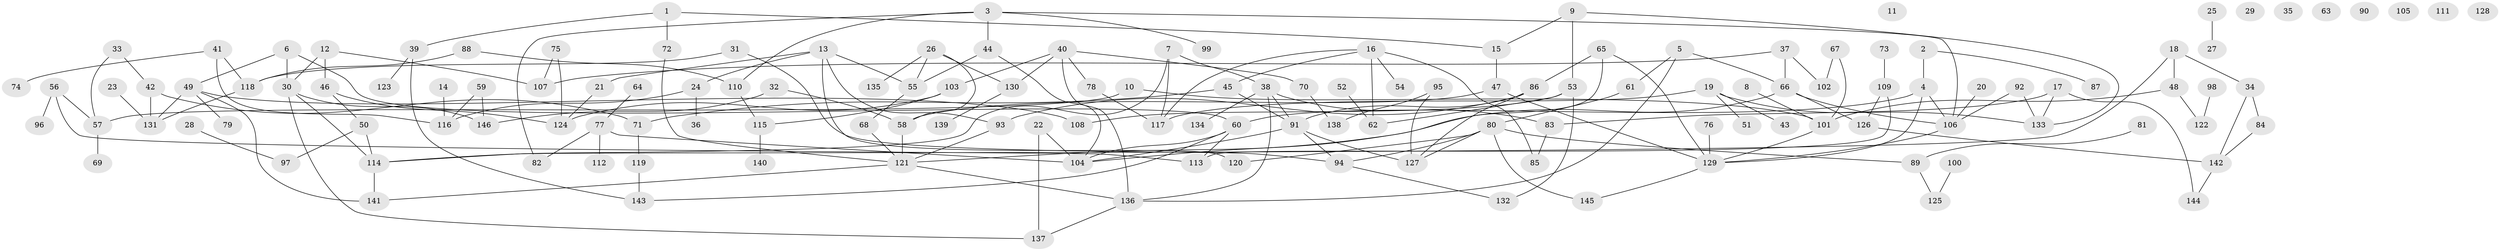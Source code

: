 // coarse degree distribution, {3: 0.23469387755102042, 1: 0.19387755102040816, 9: 0.02040816326530612, 7: 0.04081632653061224, 5: 0.08163265306122448, 6: 0.04081632653061224, 4: 0.12244897959183673, 2: 0.1836734693877551, 0: 0.08163265306122448}
// Generated by graph-tools (version 1.1) at 2025/23/03/03/25 07:23:24]
// undirected, 146 vertices, 192 edges
graph export_dot {
graph [start="1"]
  node [color=gray90,style=filled];
  1;
  2;
  3;
  4;
  5;
  6;
  7;
  8;
  9;
  10;
  11;
  12;
  13;
  14;
  15;
  16;
  17;
  18;
  19;
  20;
  21;
  22;
  23;
  24;
  25;
  26;
  27;
  28;
  29;
  30;
  31;
  32;
  33;
  34;
  35;
  36;
  37;
  38;
  39;
  40;
  41;
  42;
  43;
  44;
  45;
  46;
  47;
  48;
  49;
  50;
  51;
  52;
  53;
  54;
  55;
  56;
  57;
  58;
  59;
  60;
  61;
  62;
  63;
  64;
  65;
  66;
  67;
  68;
  69;
  70;
  71;
  72;
  73;
  74;
  75;
  76;
  77;
  78;
  79;
  80;
  81;
  82;
  83;
  84;
  85;
  86;
  87;
  88;
  89;
  90;
  91;
  92;
  93;
  94;
  95;
  96;
  97;
  98;
  99;
  100;
  101;
  102;
  103;
  104;
  105;
  106;
  107;
  108;
  109;
  110;
  111;
  112;
  113;
  114;
  115;
  116;
  117;
  118;
  119;
  120;
  121;
  122;
  123;
  124;
  125;
  126;
  127;
  128;
  129;
  130;
  131;
  132;
  133;
  134;
  135;
  136;
  137;
  138;
  139;
  140;
  141;
  142;
  143;
  144;
  145;
  146;
  1 -- 15;
  1 -- 39;
  1 -- 72;
  2 -- 4;
  2 -- 87;
  3 -- 44;
  3 -- 82;
  3 -- 99;
  3 -- 106;
  3 -- 110;
  4 -- 60;
  4 -- 106;
  4 -- 129;
  5 -- 61;
  5 -- 66;
  5 -- 136;
  6 -- 30;
  6 -- 49;
  6 -- 60;
  7 -- 38;
  7 -- 114;
  7 -- 117;
  8 -- 101;
  9 -- 15;
  9 -- 53;
  9 -- 133;
  10 -- 57;
  10 -- 101;
  12 -- 30;
  12 -- 46;
  12 -- 107;
  13 -- 21;
  13 -- 24;
  13 -- 55;
  13 -- 93;
  13 -- 120;
  14 -- 116;
  15 -- 47;
  16 -- 45;
  16 -- 54;
  16 -- 62;
  16 -- 85;
  16 -- 117;
  17 -- 83;
  17 -- 133;
  17 -- 144;
  18 -- 34;
  18 -- 48;
  18 -- 114;
  19 -- 43;
  19 -- 51;
  19 -- 117;
  19 -- 133;
  20 -- 106;
  21 -- 124;
  22 -- 104;
  22 -- 137;
  23 -- 131;
  24 -- 36;
  24 -- 116;
  25 -- 27;
  26 -- 55;
  26 -- 58;
  26 -- 130;
  26 -- 135;
  28 -- 97;
  30 -- 114;
  30 -- 137;
  30 -- 146;
  31 -- 94;
  31 -- 118;
  32 -- 58;
  32 -- 146;
  33 -- 42;
  33 -- 57;
  34 -- 84;
  34 -- 142;
  37 -- 66;
  37 -- 102;
  37 -- 107;
  38 -- 83;
  38 -- 91;
  38 -- 134;
  38 -- 136;
  39 -- 123;
  39 -- 143;
  40 -- 70;
  40 -- 78;
  40 -- 103;
  40 -- 130;
  40 -- 136;
  41 -- 74;
  41 -- 116;
  41 -- 118;
  42 -- 71;
  42 -- 131;
  44 -- 55;
  44 -- 104;
  45 -- 71;
  45 -- 91;
  46 -- 50;
  46 -- 124;
  47 -- 58;
  47 -- 129;
  48 -- 101;
  48 -- 122;
  49 -- 79;
  49 -- 108;
  49 -- 131;
  49 -- 141;
  50 -- 97;
  50 -- 114;
  52 -- 62;
  53 -- 62;
  53 -- 108;
  53 -- 132;
  55 -- 68;
  56 -- 57;
  56 -- 96;
  56 -- 113;
  57 -- 69;
  58 -- 121;
  59 -- 116;
  59 -- 146;
  60 -- 104;
  60 -- 113;
  60 -- 143;
  61 -- 80;
  64 -- 77;
  65 -- 86;
  65 -- 104;
  65 -- 129;
  66 -- 106;
  66 -- 121;
  66 -- 126;
  67 -- 101;
  67 -- 102;
  68 -- 121;
  70 -- 138;
  71 -- 119;
  72 -- 121;
  73 -- 109;
  75 -- 107;
  75 -- 124;
  76 -- 129;
  77 -- 82;
  77 -- 104;
  77 -- 112;
  78 -- 117;
  80 -- 89;
  80 -- 94;
  80 -- 120;
  80 -- 127;
  80 -- 145;
  81 -- 89;
  83 -- 85;
  84 -- 142;
  86 -- 91;
  86 -- 93;
  86 -- 127;
  88 -- 110;
  88 -- 118;
  89 -- 125;
  91 -- 94;
  91 -- 104;
  91 -- 127;
  92 -- 106;
  92 -- 133;
  93 -- 121;
  94 -- 132;
  95 -- 127;
  95 -- 138;
  98 -- 122;
  100 -- 125;
  101 -- 129;
  103 -- 115;
  103 -- 124;
  106 -- 129;
  109 -- 113;
  109 -- 126;
  110 -- 115;
  114 -- 141;
  115 -- 140;
  118 -- 131;
  119 -- 143;
  121 -- 136;
  121 -- 141;
  126 -- 142;
  129 -- 145;
  130 -- 139;
  136 -- 137;
  142 -- 144;
}
